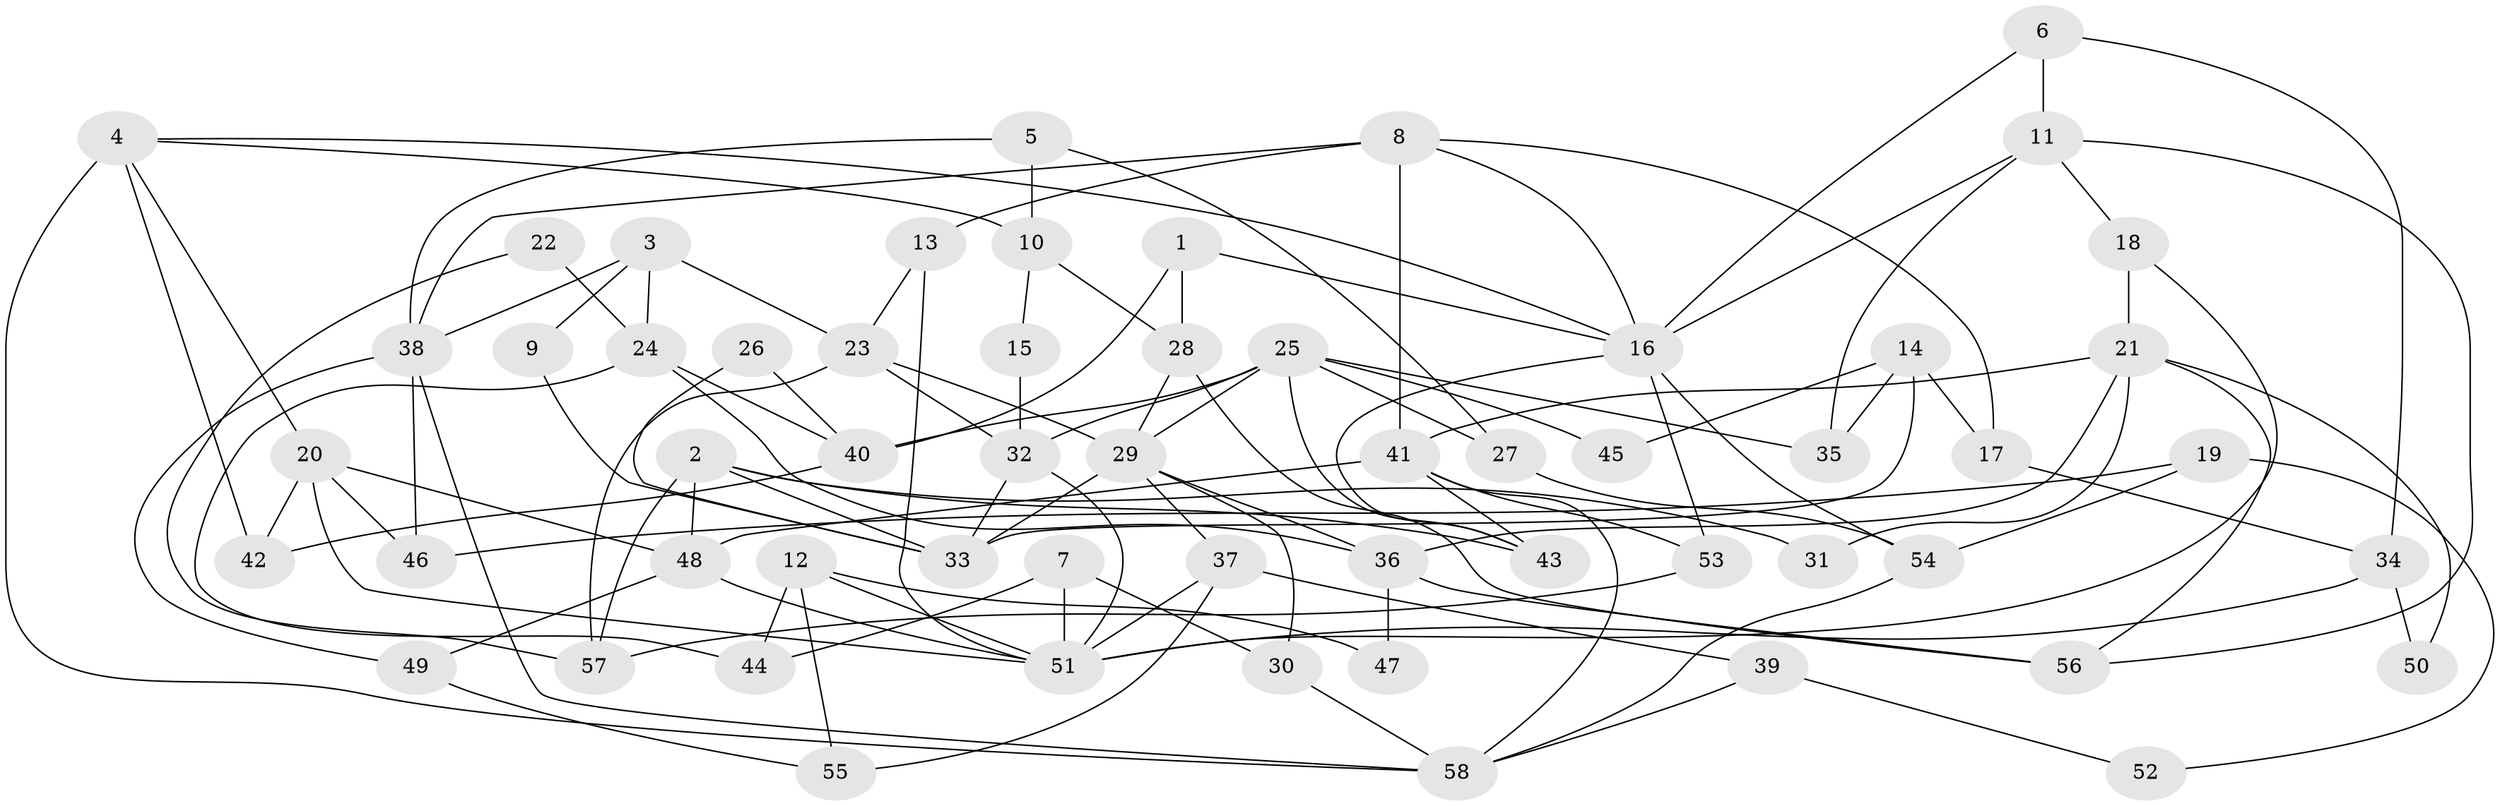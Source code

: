 // coarse degree distribution, {6: 0.05263157894736842, 8: 0.05263157894736842, 7: 0.05263157894736842, 5: 0.13157894736842105, 3: 0.18421052631578946, 4: 0.18421052631578946, 11: 0.02631578947368421, 2: 0.18421052631578946, 10: 0.10526315789473684, 9: 0.02631578947368421}
// Generated by graph-tools (version 1.1) at 2025/52/02/27/25 19:52:05]
// undirected, 58 vertices, 116 edges
graph export_dot {
graph [start="1"]
  node [color=gray90,style=filled];
  1;
  2;
  3;
  4;
  5;
  6;
  7;
  8;
  9;
  10;
  11;
  12;
  13;
  14;
  15;
  16;
  17;
  18;
  19;
  20;
  21;
  22;
  23;
  24;
  25;
  26;
  27;
  28;
  29;
  30;
  31;
  32;
  33;
  34;
  35;
  36;
  37;
  38;
  39;
  40;
  41;
  42;
  43;
  44;
  45;
  46;
  47;
  48;
  49;
  50;
  51;
  52;
  53;
  54;
  55;
  56;
  57;
  58;
  1 -- 40;
  1 -- 16;
  1 -- 28;
  2 -- 48;
  2 -- 43;
  2 -- 31;
  2 -- 33;
  2 -- 57;
  3 -- 38;
  3 -- 23;
  3 -- 9;
  3 -- 24;
  4 -- 58;
  4 -- 42;
  4 -- 10;
  4 -- 16;
  4 -- 20;
  5 -- 10;
  5 -- 27;
  5 -- 38;
  6 -- 11;
  6 -- 16;
  6 -- 34;
  7 -- 51;
  7 -- 30;
  7 -- 44;
  8 -- 38;
  8 -- 16;
  8 -- 13;
  8 -- 17;
  8 -- 41;
  9 -- 33;
  10 -- 28;
  10 -- 15;
  11 -- 56;
  11 -- 16;
  11 -- 18;
  11 -- 35;
  12 -- 44;
  12 -- 51;
  12 -- 47;
  12 -- 55;
  13 -- 23;
  13 -- 51;
  14 -- 35;
  14 -- 17;
  14 -- 33;
  14 -- 45;
  15 -- 32;
  16 -- 43;
  16 -- 53;
  16 -- 54;
  17 -- 34;
  18 -- 51;
  18 -- 21;
  19 -- 54;
  19 -- 46;
  19 -- 52;
  20 -- 51;
  20 -- 42;
  20 -- 46;
  20 -- 48;
  21 -- 56;
  21 -- 31;
  21 -- 36;
  21 -- 41;
  21 -- 50;
  22 -- 57;
  22 -- 24;
  23 -- 32;
  23 -- 57;
  23 -- 29;
  24 -- 36;
  24 -- 40;
  24 -- 44;
  25 -- 29;
  25 -- 32;
  25 -- 27;
  25 -- 35;
  25 -- 40;
  25 -- 43;
  25 -- 45;
  26 -- 40;
  26 -- 33;
  27 -- 54;
  28 -- 29;
  28 -- 56;
  29 -- 33;
  29 -- 30;
  29 -- 36;
  29 -- 37;
  30 -- 58;
  32 -- 33;
  32 -- 51;
  34 -- 51;
  34 -- 50;
  36 -- 47;
  36 -- 56;
  37 -- 51;
  37 -- 39;
  37 -- 55;
  38 -- 49;
  38 -- 46;
  38 -- 58;
  39 -- 58;
  39 -- 52;
  40 -- 42;
  41 -- 43;
  41 -- 48;
  41 -- 53;
  41 -- 58;
  48 -- 49;
  48 -- 51;
  49 -- 55;
  53 -- 57;
  54 -- 58;
}
